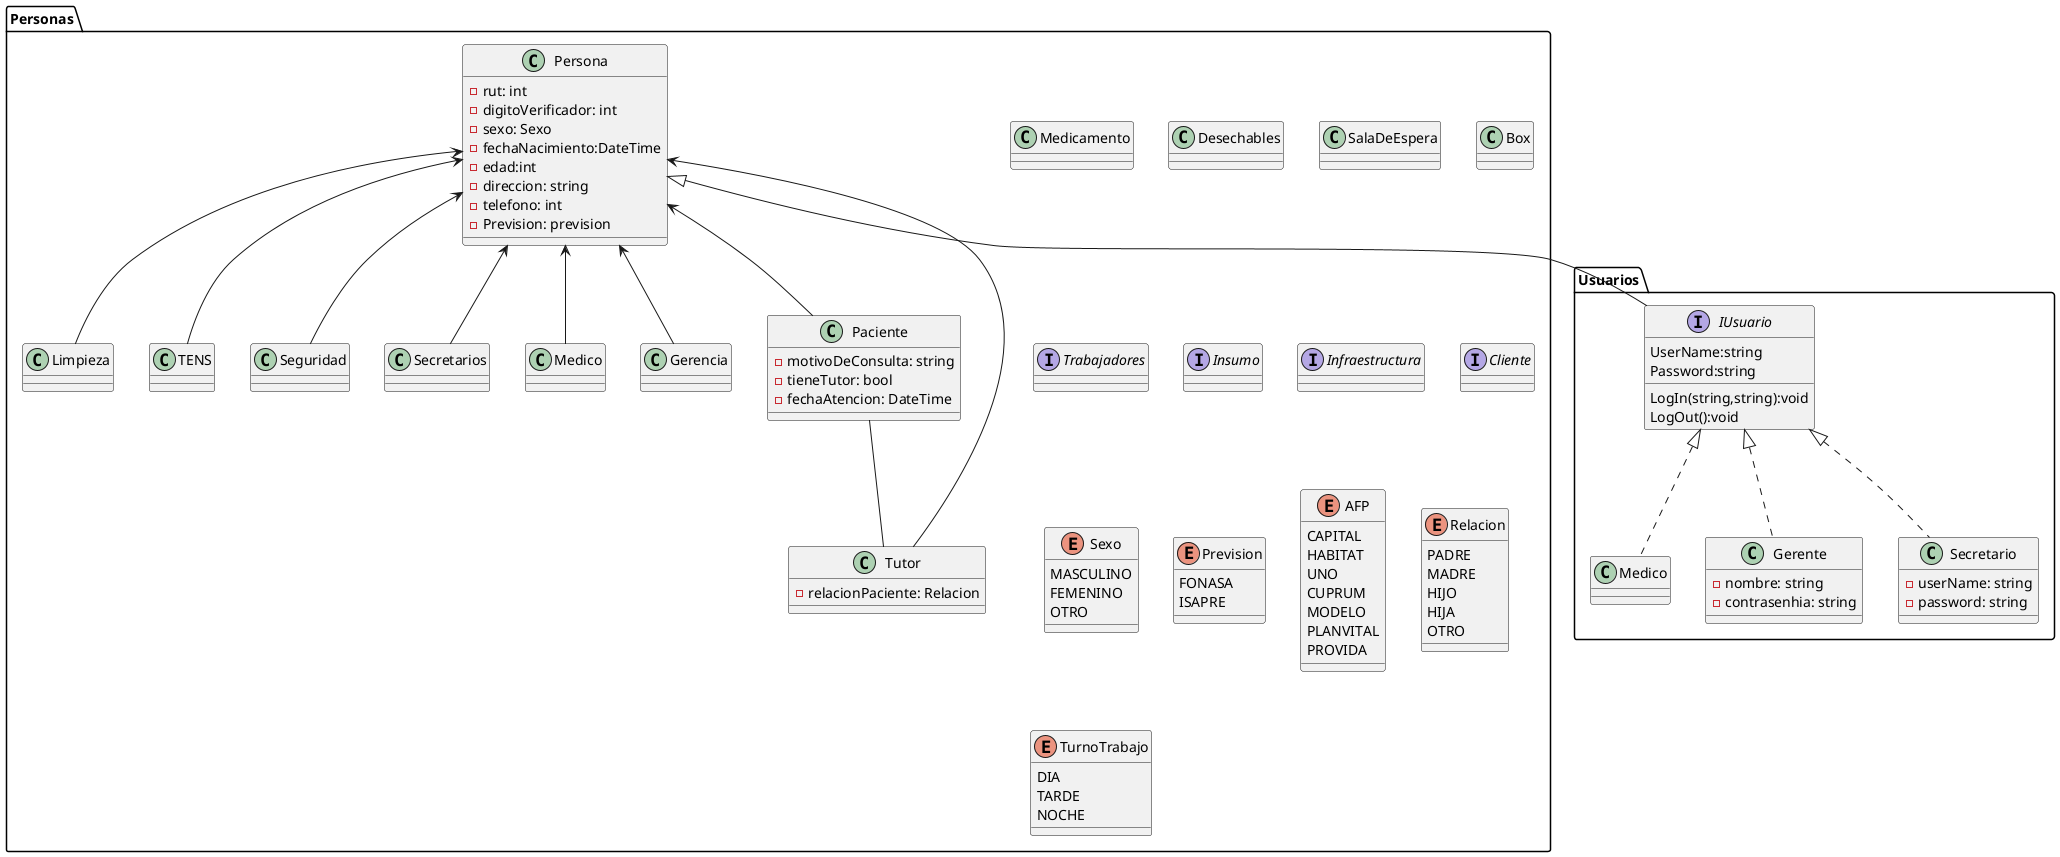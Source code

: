 @startuml clinicaApp
package Personas
{
    class Persona{
    - rut: int
    - digitoVerificador: int
    - sexo: Sexo
    - fechaNacimiento:DateTime
    - edad:int
    - direccion: string
    - telefono: int 
    - Prevision: prevision
}
class Paciente{
    - motivoDeConsulta: string 
    - tieneTutor: bool
    - fechaAtencion: DateTime
}
class Tutor{
    - relacionPaciente: Relacion
}
class Limpieza{}

class Medicamento {}
class Desechables {}
class SalaDeEspera {}
class Box{}
class TENS{}
class Seguridad{}

interface Trabajadores{}
interface Insumo {}
interface Infraestructura{}
interface Cliente{}

enum Sexo{
    MASCULINO
    FEMENINO
    OTRO
}
enum Prevision{
    FONASA
    ISAPRE
}

enum AFP{
    CAPITAL
    HABITAT
    UNO
    CUPRUM
    MODELO
    PLANVITAL
    PROVIDA
}
enum Relacion{
    PADRE
    MADRE
    HIJO
    HIJA
    OTRO
}
enum TurnoTrabajo{
    DIA
    TARDE
    NOCHE
}

'Relaciones 
'Herencias
Persona<-- Paciente 
Persona<-- Secretarios 
Persona<-- Limpieza 
Persona<-- Medico 
Persona<-- Gerencia 
Persona<-- Seguridad 
Persona<-- Tutor
Persona<-- TENS
'Asociaciones
Paciente -- Tutor
}
package Usuarios
{
    interface IUsuario
    {
        LogIn(string,string):void
        LogOut():void
        UserName:string
        Password:string
        }
    class Secretario{
        -userName: string
        -password: string
    } 
    class Medico{}

    class Gerente
    {
        -nombre: string
        -contrasenhia: string
        
    }
    Persona <|-- IUsuario
    IUsuario<|.. Secretario
    IUsuario<|.. Gerente
    IUsuario<|.. Medico
}
@enduml


